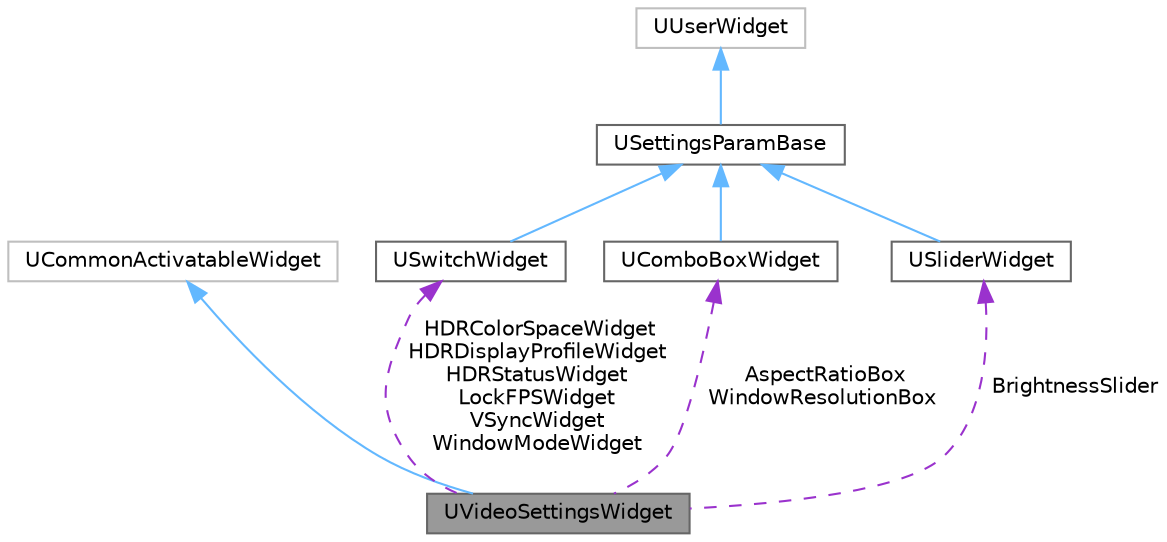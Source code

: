 digraph "UVideoSettingsWidget"
{
 // LATEX_PDF_SIZE
  bgcolor="transparent";
  edge [fontname=Helvetica,fontsize=10,labelfontname=Helvetica,labelfontsize=10];
  node [fontname=Helvetica,fontsize=10,shape=box,height=0.2,width=0.4];
  Node1 [label="UVideoSettingsWidget",height=0.2,width=0.4,color="gray40", fillcolor="grey60", style="filled", fontcolor="black",tooltip="Game video settings widget."];
  Node2 -> Node1 [dir="back",color="steelblue1",style="solid"];
  Node2 [label="UCommonActivatableWidget",height=0.2,width=0.4,color="grey75", fillcolor="white", style="filled",tooltip=" "];
  Node3 -> Node1 [dir="back",color="darkorchid3",style="dashed",label=" HDRColorSpaceWidget\nHDRDisplayProfileWidget\nHDRStatusWidget\nLockFPSWidget\nVSyncWidget\nWindowModeWidget" ];
  Node3 [label="USwitchWidget",height=0.2,width=0.4,color="gray40", fillcolor="white", style="filled",URL="$class_u_switch_widget.html",tooltip="Switch param setting widget"];
  Node4 -> Node3 [dir="back",color="steelblue1",style="solid"];
  Node4 [label="USettingsParamBase",height=0.2,width=0.4,color="gray40", fillcolor="white", style="filled",URL="$class_u_settings_param_base.html",tooltip="Settings base for params inside a game settings."];
  Node5 -> Node4 [dir="back",color="steelblue1",style="solid"];
  Node5 [label="UUserWidget",height=0.2,width=0.4,color="grey75", fillcolor="white", style="filled",tooltip=" "];
  Node6 -> Node1 [dir="back",color="darkorchid3",style="dashed",label=" AspectRatioBox\nWindowResolutionBox" ];
  Node6 [label="UComboBoxWidget",height=0.2,width=0.4,color="gray40", fillcolor="white", style="filled",URL="$class_u_combo_box_widget.html",tooltip="Combo box setting param widget."];
  Node4 -> Node6 [dir="back",color="steelblue1",style="solid"];
  Node7 -> Node1 [dir="back",color="darkorchid3",style="dashed",label=" BrightnessSlider" ];
  Node7 [label="USliderWidget",height=0.2,width=0.4,color="gray40", fillcolor="white", style="filled",URL="$class_u_slider_widget.html",tooltip="Slider param setting widget."];
  Node4 -> Node7 [dir="back",color="steelblue1",style="solid"];
}
